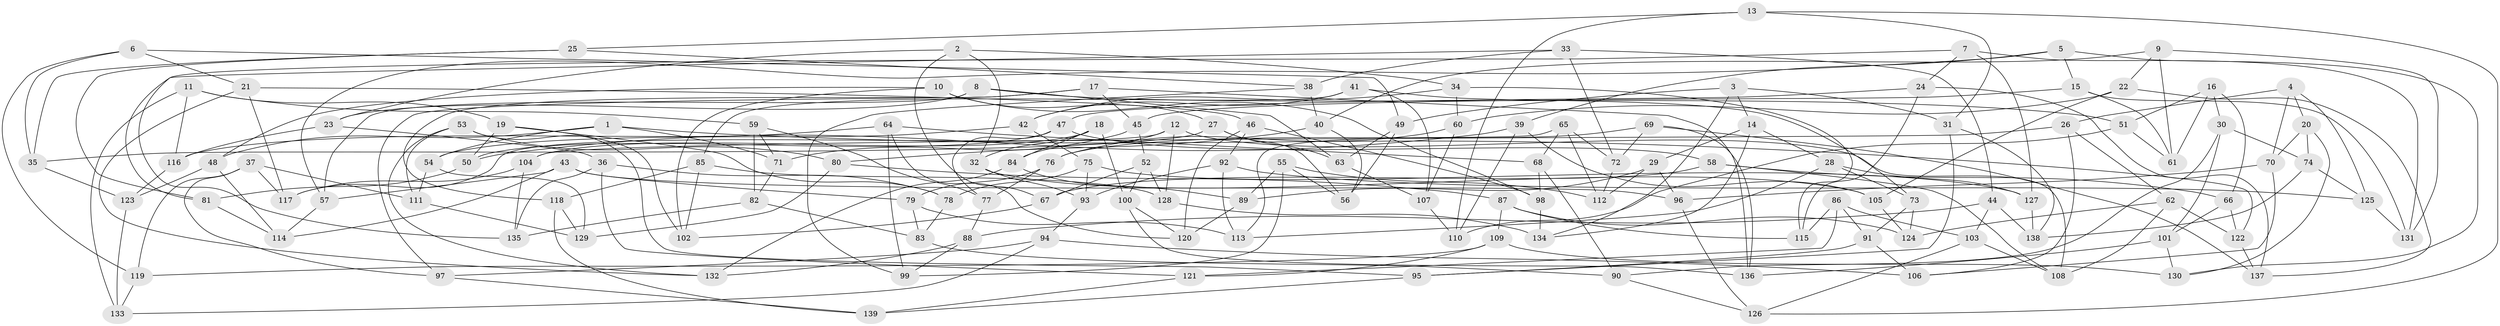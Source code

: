 // coarse degree distribution, {4: 0.6, 7: 0.07142857142857142, 10: 0.05714285714285714, 11: 0.014285714285714285, 9: 0.07142857142857142, 3: 0.08571428571428572, 12: 0.02857142857142857, 8: 0.02857142857142857, 6: 0.02857142857142857, 5: 0.014285714285714285}
// Generated by graph-tools (version 1.1) at 2025/43/03/06/25 01:43:21]
// undirected, 139 vertices, 278 edges
graph export_dot {
graph [start="1"]
  node [color=gray90,style=filled];
  1;
  2;
  3;
  4;
  5;
  6;
  7;
  8;
  9;
  10;
  11;
  12;
  13;
  14;
  15;
  16;
  17;
  18;
  19;
  20;
  21;
  22;
  23;
  24;
  25;
  26;
  27;
  28;
  29;
  30;
  31;
  32;
  33;
  34;
  35;
  36;
  37;
  38;
  39;
  40;
  41;
  42;
  43;
  44;
  45;
  46;
  47;
  48;
  49;
  50;
  51;
  52;
  53;
  54;
  55;
  56;
  57;
  58;
  59;
  60;
  61;
  62;
  63;
  64;
  65;
  66;
  67;
  68;
  69;
  70;
  71;
  72;
  73;
  74;
  75;
  76;
  77;
  78;
  79;
  80;
  81;
  82;
  83;
  84;
  85;
  86;
  87;
  88;
  89;
  90;
  91;
  92;
  93;
  94;
  95;
  96;
  97;
  98;
  99;
  100;
  101;
  102;
  103;
  104;
  105;
  106;
  107;
  108;
  109;
  110;
  111;
  112;
  113;
  114;
  115;
  116;
  117;
  118;
  119;
  120;
  121;
  122;
  123;
  124;
  125;
  126;
  127;
  128;
  129;
  130;
  131;
  132;
  133;
  134;
  135;
  136;
  137;
  138;
  139;
  1 -- 48;
  1 -- 54;
  1 -- 122;
  1 -- 71;
  2 -- 34;
  2 -- 67;
  2 -- 32;
  2 -- 23;
  3 -- 49;
  3 -- 31;
  3 -- 14;
  3 -- 134;
  4 -- 26;
  4 -- 70;
  4 -- 20;
  4 -- 125;
  5 -- 39;
  5 -- 57;
  5 -- 15;
  5 -- 130;
  6 -- 119;
  6 -- 21;
  6 -- 49;
  6 -- 35;
  7 -- 24;
  7 -- 127;
  7 -- 81;
  7 -- 131;
  8 -- 57;
  8 -- 63;
  8 -- 23;
  8 -- 51;
  9 -- 40;
  9 -- 61;
  9 -- 22;
  9 -- 131;
  10 -- 98;
  10 -- 48;
  10 -- 27;
  10 -- 102;
  11 -- 133;
  11 -- 59;
  11 -- 19;
  11 -- 116;
  12 -- 108;
  12 -- 84;
  12 -- 128;
  12 -- 117;
  13 -- 110;
  13 -- 25;
  13 -- 126;
  13 -- 31;
  14 -- 28;
  14 -- 134;
  14 -- 29;
  15 -- 131;
  15 -- 61;
  15 -- 45;
  16 -- 30;
  16 -- 66;
  16 -- 51;
  16 -- 61;
  17 -- 118;
  17 -- 136;
  17 -- 97;
  17 -- 45;
  18 -- 84;
  18 -- 104;
  18 -- 32;
  18 -- 100;
  19 -- 50;
  19 -- 78;
  19 -- 102;
  20 -- 74;
  20 -- 130;
  20 -- 70;
  21 -- 117;
  21 -- 132;
  21 -- 46;
  22 -- 60;
  22 -- 137;
  22 -- 105;
  23 -- 116;
  23 -- 36;
  24 -- 115;
  24 -- 137;
  24 -- 47;
  25 -- 35;
  25 -- 81;
  25 -- 38;
  26 -- 104;
  26 -- 62;
  26 -- 106;
  27 -- 35;
  27 -- 63;
  27 -- 56;
  28 -- 73;
  28 -- 113;
  28 -- 127;
  29 -- 89;
  29 -- 112;
  29 -- 96;
  30 -- 90;
  30 -- 74;
  30 -- 101;
  31 -- 95;
  31 -- 138;
  32 -- 93;
  32 -- 105;
  33 -- 44;
  33 -- 38;
  33 -- 135;
  33 -- 72;
  34 -- 115;
  34 -- 60;
  34 -- 42;
  35 -- 123;
  36 -- 135;
  36 -- 121;
  36 -- 78;
  37 -- 111;
  37 -- 97;
  37 -- 117;
  37 -- 119;
  38 -- 40;
  38 -- 99;
  39 -- 110;
  39 -- 105;
  39 -- 50;
  40 -- 80;
  40 -- 56;
  41 -- 85;
  41 -- 73;
  41 -- 107;
  41 -- 42;
  42 -- 75;
  42 -- 54;
  43 -- 79;
  43 -- 114;
  43 -- 96;
  43 -- 57;
  44 -- 88;
  44 -- 103;
  44 -- 138;
  45 -- 71;
  45 -- 52;
  46 -- 92;
  46 -- 120;
  46 -- 98;
  47 -- 77;
  47 -- 58;
  47 -- 50;
  48 -- 123;
  48 -- 114;
  49 -- 63;
  49 -- 56;
  50 -- 81;
  51 -- 61;
  51 -- 110;
  52 -- 100;
  52 -- 128;
  52 -- 67;
  53 -- 80;
  53 -- 132;
  53 -- 95;
  53 -- 111;
  54 -- 129;
  54 -- 111;
  55 -- 56;
  55 -- 112;
  55 -- 99;
  55 -- 89;
  57 -- 114;
  58 -- 108;
  58 -- 66;
  58 -- 67;
  59 -- 77;
  59 -- 82;
  59 -- 71;
  60 -- 107;
  60 -- 76;
  62 -- 108;
  62 -- 124;
  62 -- 122;
  63 -- 107;
  64 -- 116;
  64 -- 99;
  64 -- 68;
  64 -- 120;
  65 -- 112;
  65 -- 113;
  65 -- 72;
  65 -- 68;
  66 -- 122;
  66 -- 101;
  67 -- 102;
  68 -- 98;
  68 -- 90;
  69 -- 72;
  69 -- 137;
  69 -- 136;
  69 -- 76;
  70 -- 106;
  70 -- 96;
  71 -- 82;
  72 -- 112;
  73 -- 91;
  73 -- 124;
  74 -- 138;
  74 -- 125;
  75 -- 127;
  75 -- 93;
  75 -- 78;
  76 -- 79;
  76 -- 77;
  77 -- 88;
  78 -- 83;
  79 -- 83;
  79 -- 113;
  80 -- 129;
  80 -- 87;
  81 -- 114;
  82 -- 135;
  82 -- 83;
  83 -- 90;
  84 -- 89;
  84 -- 132;
  85 -- 118;
  85 -- 128;
  85 -- 102;
  86 -- 121;
  86 -- 115;
  86 -- 91;
  86 -- 103;
  87 -- 115;
  87 -- 124;
  87 -- 109;
  88 -- 132;
  88 -- 99;
  89 -- 120;
  90 -- 126;
  91 -- 106;
  91 -- 95;
  92 -- 125;
  92 -- 113;
  92 -- 93;
  93 -- 94;
  94 -- 133;
  94 -- 97;
  94 -- 106;
  95 -- 139;
  96 -- 126;
  97 -- 139;
  98 -- 134;
  100 -- 136;
  100 -- 120;
  101 -- 136;
  101 -- 130;
  103 -- 126;
  103 -- 108;
  104 -- 135;
  104 -- 117;
  105 -- 124;
  107 -- 110;
  109 -- 119;
  109 -- 121;
  109 -- 130;
  111 -- 129;
  116 -- 123;
  118 -- 139;
  118 -- 129;
  119 -- 133;
  121 -- 139;
  122 -- 137;
  123 -- 133;
  125 -- 131;
  127 -- 138;
  128 -- 134;
}
